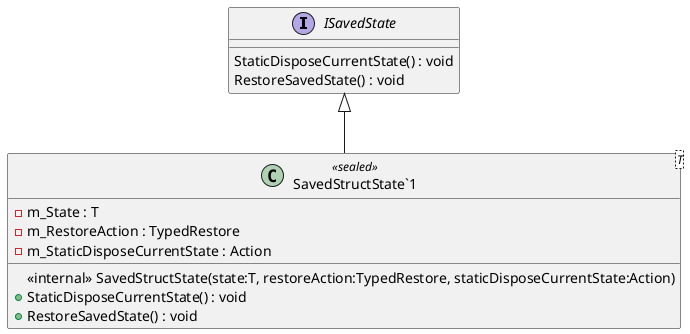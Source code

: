 @startuml
interface ISavedState {
    StaticDisposeCurrentState() : void
    RestoreSavedState() : void
}
class "SavedStructState`1"<T> <<sealed>> {
    <<internal>> SavedStructState(state:T, restoreAction:TypedRestore, staticDisposeCurrentState:Action)
    + StaticDisposeCurrentState() : void
    + RestoreSavedState() : void
    - m_State : T
    - m_RestoreAction : TypedRestore
    - m_StaticDisposeCurrentState : Action
}
ISavedState <|-- "SavedStructState`1"
@enduml
